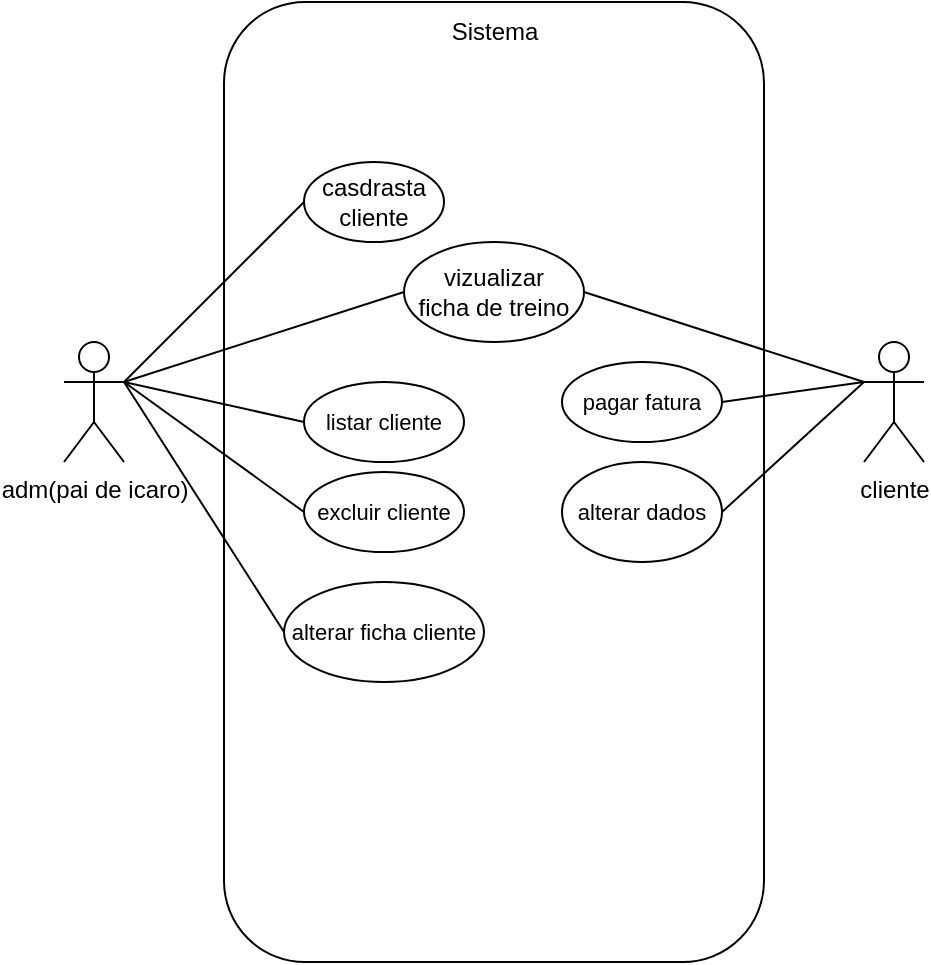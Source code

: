 <mxfile version="26.0.7">
  <diagram name="Página-1" id="DZejvBKflbv194Kq1bWH">
    <mxGraphModel dx="1195" dy="650" grid="1" gridSize="10" guides="1" tooltips="1" connect="1" arrows="1" fold="1" page="1" pageScale="1" pageWidth="827" pageHeight="1169" math="0" shadow="0">
      <root>
        <mxCell id="0" />
        <mxCell id="1" parent="0" />
        <mxCell id="5-gwqvQpTQVV3DDaHDWY-9" style="rounded=0;orthogonalLoop=1;jettySize=auto;html=1;exitX=1;exitY=0.333;exitDx=0;exitDy=0;exitPerimeter=0;entryX=0;entryY=0.5;entryDx=0;entryDy=0;endArrow=none;startFill=0;" edge="1" parent="1" source="5-gwqvQpTQVV3DDaHDWY-1" target="5-gwqvQpTQVV3DDaHDWY-8">
          <mxGeometry relative="1" as="geometry" />
        </mxCell>
        <mxCell id="5-gwqvQpTQVV3DDaHDWY-18" style="edgeStyle=none;shape=connector;rounded=0;orthogonalLoop=1;jettySize=auto;html=1;exitX=1;exitY=0.333;exitDx=0;exitDy=0;exitPerimeter=0;entryX=0;entryY=0.5;entryDx=0;entryDy=0;strokeColor=default;align=center;verticalAlign=middle;fontFamily=Helvetica;fontSize=11;fontColor=default;labelBackgroundColor=default;startFill=0;endArrow=none;" edge="1" parent="1" source="5-gwqvQpTQVV3DDaHDWY-1" target="5-gwqvQpTQVV3DDaHDWY-15">
          <mxGeometry relative="1" as="geometry" />
        </mxCell>
        <mxCell id="5-gwqvQpTQVV3DDaHDWY-22" style="edgeStyle=none;shape=connector;rounded=0;orthogonalLoop=1;jettySize=auto;html=1;exitX=1;exitY=0.333;exitDx=0;exitDy=0;exitPerimeter=0;entryX=0;entryY=0.5;entryDx=0;entryDy=0;strokeColor=default;align=center;verticalAlign=middle;fontFamily=Helvetica;fontSize=11;fontColor=default;labelBackgroundColor=default;startFill=0;endArrow=none;" edge="1" parent="1" source="5-gwqvQpTQVV3DDaHDWY-1" target="5-gwqvQpTQVV3DDaHDWY-21">
          <mxGeometry relative="1" as="geometry" />
        </mxCell>
        <mxCell id="5-gwqvQpTQVV3DDaHDWY-1" value="adm(pai de icaro)" style="shape=umlActor;verticalLabelPosition=bottom;verticalAlign=top;html=1;outlineConnect=0;" vertex="1" parent="1">
          <mxGeometry x="200" y="250" width="30" height="60" as="geometry" />
        </mxCell>
        <mxCell id="5-gwqvQpTQVV3DDaHDWY-10" style="edgeStyle=none;shape=connector;rounded=0;orthogonalLoop=1;jettySize=auto;html=1;exitX=0;exitY=0.333;exitDx=0;exitDy=0;exitPerimeter=0;entryX=1;entryY=0.5;entryDx=0;entryDy=0;strokeColor=default;align=center;verticalAlign=middle;fontFamily=Helvetica;fontSize=11;fontColor=default;labelBackgroundColor=default;startFill=0;endArrow=none;" edge="1" parent="1" source="5-gwqvQpTQVV3DDaHDWY-2" target="5-gwqvQpTQVV3DDaHDWY-8">
          <mxGeometry relative="1" as="geometry" />
        </mxCell>
        <mxCell id="5-gwqvQpTQVV3DDaHDWY-2" value="cliente" style="shape=umlActor;verticalLabelPosition=bottom;verticalAlign=top;html=1;outlineConnect=0;" vertex="1" parent="1">
          <mxGeometry x="600" y="250" width="30" height="60" as="geometry" />
        </mxCell>
        <mxCell id="5-gwqvQpTQVV3DDaHDWY-5" value="" style="rounded=1;whiteSpace=wrap;html=1;fillColor=none;" vertex="1" parent="1">
          <mxGeometry x="280" y="80" width="270" height="480" as="geometry" />
        </mxCell>
        <mxCell id="5-gwqvQpTQVV3DDaHDWY-6" value="Sistema" style="text;html=1;align=center;verticalAlign=middle;resizable=0;points=[];autosize=1;strokeColor=none;fillColor=none;" vertex="1" parent="1">
          <mxGeometry x="380" y="80" width="70" height="30" as="geometry" />
        </mxCell>
        <mxCell id="5-gwqvQpTQVV3DDaHDWY-23" style="edgeStyle=none;shape=connector;rounded=0;orthogonalLoop=1;jettySize=auto;html=1;exitX=0;exitY=0.5;exitDx=0;exitDy=0;strokeColor=default;align=center;verticalAlign=middle;fontFamily=Helvetica;fontSize=11;fontColor=default;labelBackgroundColor=default;startFill=0;endArrow=none;" edge="1" parent="1" source="5-gwqvQpTQVV3DDaHDWY-7">
          <mxGeometry relative="1" as="geometry">
            <mxPoint x="230" y="270" as="targetPoint" />
          </mxGeometry>
        </mxCell>
        <mxCell id="5-gwqvQpTQVV3DDaHDWY-7" value="casdrasta cliente" style="ellipse;whiteSpace=wrap;html=1;" vertex="1" parent="1">
          <mxGeometry x="320" y="160" width="70" height="40" as="geometry" />
        </mxCell>
        <mxCell id="5-gwqvQpTQVV3DDaHDWY-8" value="vizualizar&lt;div&gt;ficha de treino&lt;/div&gt;" style="ellipse;whiteSpace=wrap;html=1;" vertex="1" parent="1">
          <mxGeometry x="370" y="200" width="90" height="50" as="geometry" />
        </mxCell>
        <mxCell id="5-gwqvQpTQVV3DDaHDWY-11" value="pagar fatura" style="ellipse;whiteSpace=wrap;html=1;fontFamily=Helvetica;fontSize=11;fontColor=default;labelBackgroundColor=default;" vertex="1" parent="1">
          <mxGeometry x="449" y="260" width="80" height="40" as="geometry" />
        </mxCell>
        <mxCell id="5-gwqvQpTQVV3DDaHDWY-14" style="edgeStyle=none;shape=connector;rounded=0;orthogonalLoop=1;jettySize=auto;html=1;exitX=1;exitY=0.5;exitDx=0;exitDy=0;strokeColor=default;align=center;verticalAlign=middle;fontFamily=Helvetica;fontSize=11;fontColor=default;labelBackgroundColor=default;startFill=0;endArrow=none;" edge="1" parent="1" source="5-gwqvQpTQVV3DDaHDWY-12">
          <mxGeometry relative="1" as="geometry">
            <mxPoint x="600" y="270" as="targetPoint" />
          </mxGeometry>
        </mxCell>
        <mxCell id="5-gwqvQpTQVV3DDaHDWY-12" value="alterar dados" style="ellipse;whiteSpace=wrap;html=1;fontFamily=Helvetica;fontSize=11;fontColor=default;labelBackgroundColor=default;" vertex="1" parent="1">
          <mxGeometry x="449" y="310" width="80" height="50" as="geometry" />
        </mxCell>
        <mxCell id="5-gwqvQpTQVV3DDaHDWY-13" style="edgeStyle=none;shape=connector;rounded=0;orthogonalLoop=1;jettySize=auto;html=1;exitX=1;exitY=0.5;exitDx=0;exitDy=0;entryX=0;entryY=0.333;entryDx=0;entryDy=0;entryPerimeter=0;strokeColor=default;align=center;verticalAlign=middle;fontFamily=Helvetica;fontSize=11;fontColor=default;labelBackgroundColor=default;startFill=0;endArrow=none;" edge="1" parent="1" source="5-gwqvQpTQVV3DDaHDWY-11" target="5-gwqvQpTQVV3DDaHDWY-2">
          <mxGeometry relative="1" as="geometry" />
        </mxCell>
        <mxCell id="5-gwqvQpTQVV3DDaHDWY-15" value="listar cliente" style="ellipse;whiteSpace=wrap;html=1;fontFamily=Helvetica;fontSize=11;fontColor=default;labelBackgroundColor=default;" vertex="1" parent="1">
          <mxGeometry x="320" y="270" width="80" height="40" as="geometry" />
        </mxCell>
        <mxCell id="5-gwqvQpTQVV3DDaHDWY-19" style="edgeStyle=none;shape=connector;rounded=0;orthogonalLoop=1;jettySize=auto;html=1;exitX=0;exitY=0.5;exitDx=0;exitDy=0;strokeColor=default;align=center;verticalAlign=middle;fontFamily=Helvetica;fontSize=11;fontColor=default;labelBackgroundColor=default;startFill=0;endArrow=none;" edge="1" parent="1" source="5-gwqvQpTQVV3DDaHDWY-17">
          <mxGeometry relative="1" as="geometry">
            <mxPoint x="230" y="270" as="targetPoint" />
          </mxGeometry>
        </mxCell>
        <mxCell id="5-gwqvQpTQVV3DDaHDWY-17" value="excluir cliente" style="ellipse;whiteSpace=wrap;html=1;fontFamily=Helvetica;fontSize=11;fontColor=default;labelBackgroundColor=default;" vertex="1" parent="1">
          <mxGeometry x="320" y="315" width="80" height="40" as="geometry" />
        </mxCell>
        <mxCell id="5-gwqvQpTQVV3DDaHDWY-21" value="alterar ficha cliente" style="ellipse;whiteSpace=wrap;html=1;fontFamily=Helvetica;fontSize=11;fontColor=default;labelBackgroundColor=default;" vertex="1" parent="1">
          <mxGeometry x="310" y="370" width="100" height="50" as="geometry" />
        </mxCell>
      </root>
    </mxGraphModel>
  </diagram>
</mxfile>
